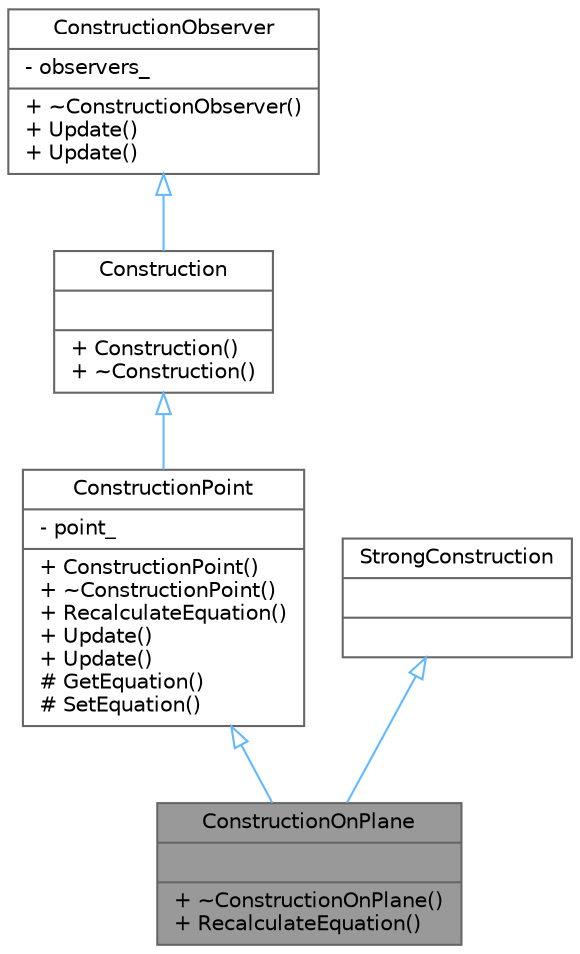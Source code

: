 digraph "ConstructionOnPlane"
{
 // LATEX_PDF_SIZE
  bgcolor="transparent";
  edge [fontname=Helvetica,fontsize=10,labelfontname=Helvetica,labelfontsize=10];
  node [fontname=Helvetica,fontsize=10,shape=box,height=0.2,width=0.9];
  Node1 [shape=record,label="{ConstructionOnPlane\n||+ ~ConstructionOnPlane()\l+ RecalculateEquation()\l}",height=0.2,width=0.4,color="gray40", fillcolor="grey60", style="filled", fontcolor="black",tooltip="Construction of a casual point on a plane."];
  Node2 -> Node1 [dir="back",color="steelblue1",style="solid",arrowtail="onormal"];
  Node2 [shape=record,label="{ConstructionPoint\n|- point_\l|+ ConstructionPoint()\l+ ~ConstructionPoint()\l+ RecalculateEquation()\l+ Update()\l+ Update()\l# GetEquation()\l# SetEquation()\l}",height=0.2,width=0.4,color="gray40", fillcolor="white", style="filled",URL="$class_construction_point.html",tooltip="Defines how point is created."];
  Node3 -> Node2 [dir="back",color="steelblue1",style="solid",arrowtail="onormal"];
  Node3 [shape=record,label="{Construction\n||+ Construction()\l+ ~Construction()\l}",height=0.2,width=0.4,color="gray40", fillcolor="white", style="filled",URL="$class_construction.html",tooltip="Defines how object is created."];
  Node4 -> Node3 [dir="back",color="steelblue1",style="solid",arrowtail="onormal"];
  Node4 [shape=record,label="{ConstructionObserver\n|- observers_\l|+ ~ConstructionObserver()\l+ Update()\l+ Update()\l}",height=0.2,width=0.4,color="gray40", fillcolor="white", style="filled",URL="$class_construction_observer.html",tooltip="Makes Construction an observer."];
  Node5 -> Node1 [dir="back",color="steelblue1",style="solid",arrowtail="onormal"];
  Node5 [shape=record,label="{StrongConstruction\n||}",height=0.2,width=0.4,color="gray40", fillcolor="white", style="filled",URL="$class_strong_construction.html",tooltip=" "];
}
